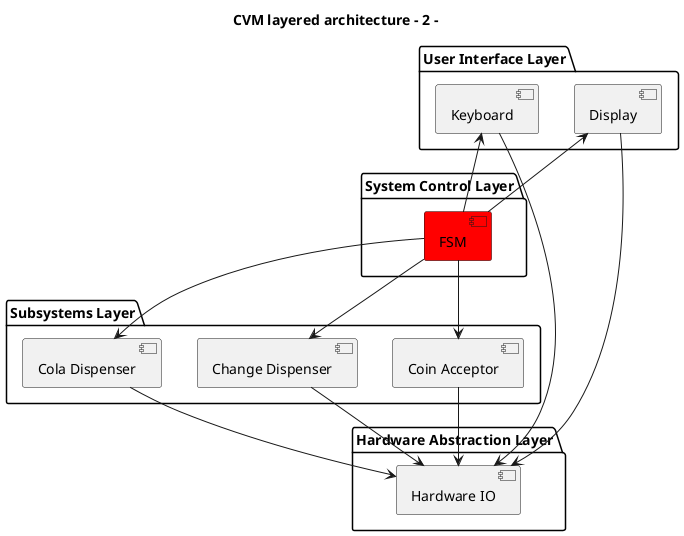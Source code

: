 @startuml

title CVM layered architecture - 2 -

package "User Interface Layer" {
    [Display]
    [Keyboard]
}

package "System Control Layer" {
    [FSM] #red
}

package "Subsystems Layer" {
    [Cola Dispenser]
    [Coin Acceptor]
    [Change Dispenser]
}

package "Hardware Abstraction Layer" {
    [Hardware IO]
}

[FSM] -down-> [Coin Acceptor]
[FSM] -down-> [Cola Dispenser]
[FSM] -down-> [Change Dispenser]
[FSM] -up-> [Display]
[FSM] -up-> [Keyboard]
[Coin Acceptor] --> [Hardware IO]
[Cola Dispenser] --> [Hardware IO]
[Change Dispenser] --> [Hardware IO]
[Display] --> [Hardware IO]
[Keyboard] --> [Hardware IO]

@enduml
